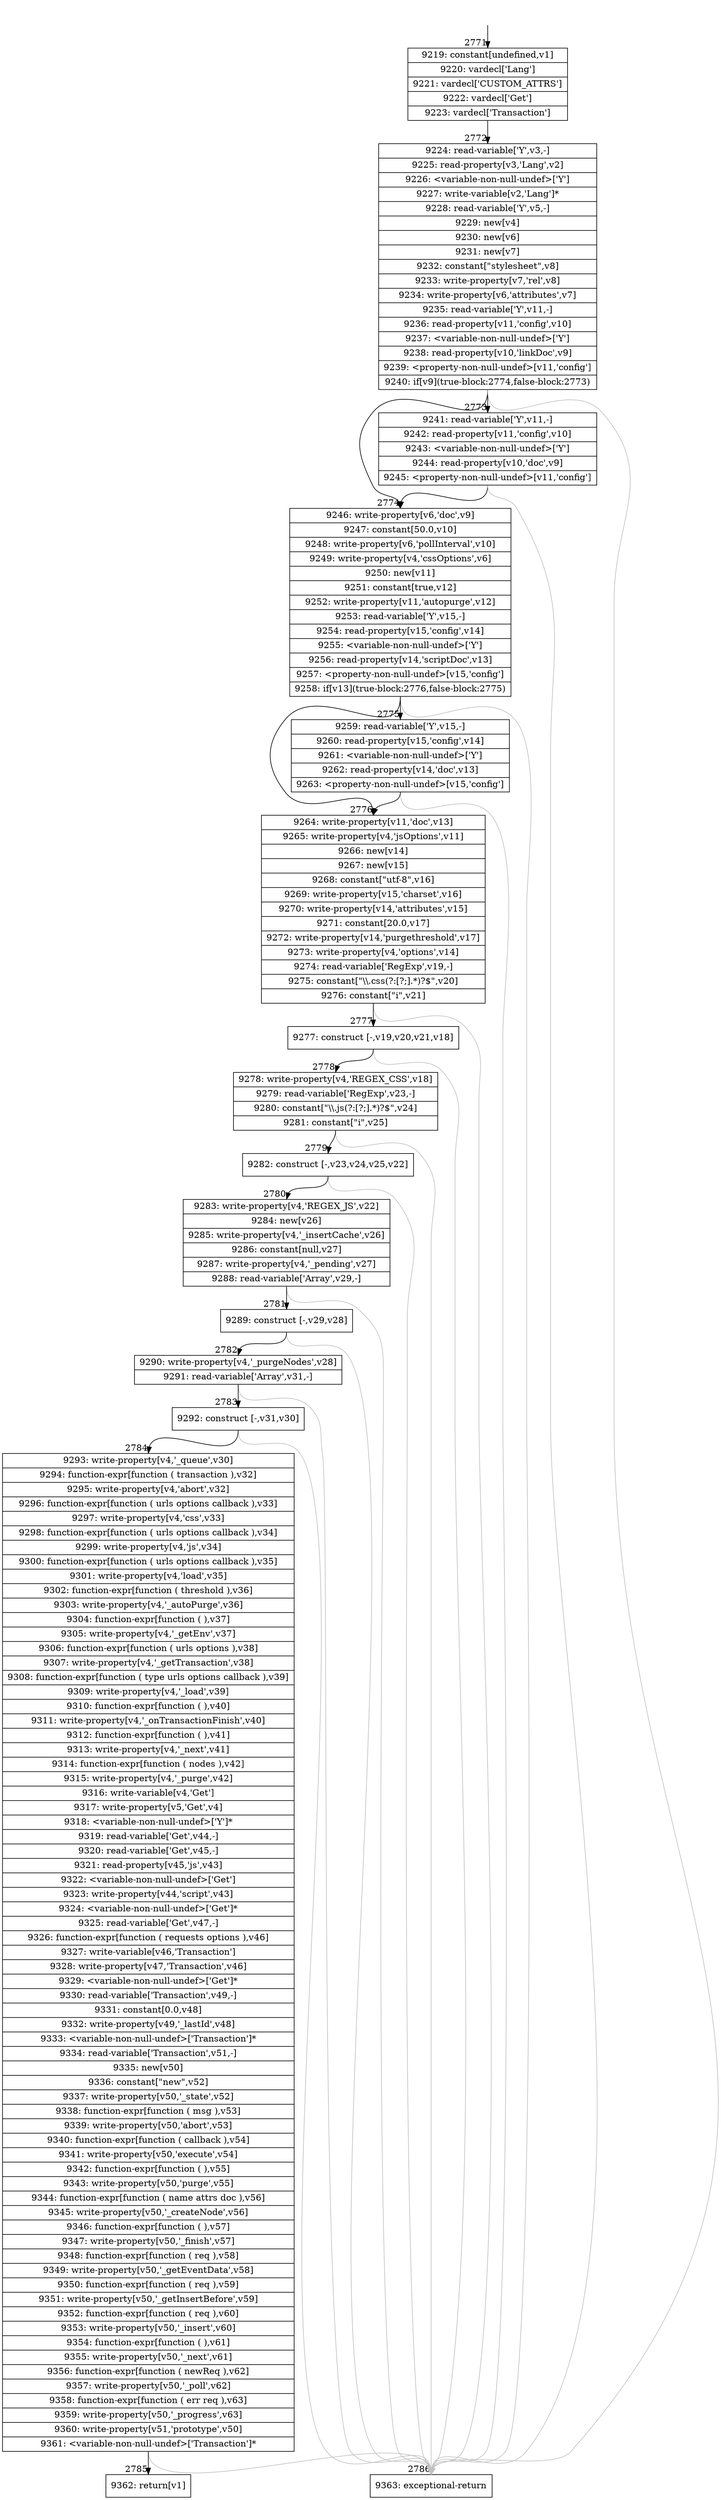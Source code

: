 digraph {
rankdir="TD"
BB_entry109[shape=none,label=""];
BB_entry109 -> BB2771 [tailport=s, headport=n, headlabel="    2771"]
BB2771 [shape=record label="{9219: constant[undefined,v1]|9220: vardecl['Lang']|9221: vardecl['CUSTOM_ATTRS']|9222: vardecl['Get']|9223: vardecl['Transaction']}" ] 
BB2771 -> BB2772 [tailport=s, headport=n, headlabel="      2772"]
BB2772 [shape=record label="{9224: read-variable['Y',v3,-]|9225: read-property[v3,'Lang',v2]|9226: \<variable-non-null-undef\>['Y']|9227: write-variable[v2,'Lang']*|9228: read-variable['Y',v5,-]|9229: new[v4]|9230: new[v6]|9231: new[v7]|9232: constant[\"stylesheet\",v8]|9233: write-property[v7,'rel',v8]|9234: write-property[v6,'attributes',v7]|9235: read-variable['Y',v11,-]|9236: read-property[v11,'config',v10]|9237: \<variable-non-null-undef\>['Y']|9238: read-property[v10,'linkDoc',v9]|9239: \<property-non-null-undef\>[v11,'config']|9240: if[v9](true-block:2774,false-block:2773)}" ] 
BB2772 -> BB2774 [tailport=s, headport=n, headlabel="      2774"]
BB2772 -> BB2773 [tailport=s, headport=n, headlabel="      2773"]
BB2772 -> BB2786 [tailport=s, headport=n, color=gray, headlabel="      2786"]
BB2773 [shape=record label="{9241: read-variable['Y',v11,-]|9242: read-property[v11,'config',v10]|9243: \<variable-non-null-undef\>['Y']|9244: read-property[v10,'doc',v9]|9245: \<property-non-null-undef\>[v11,'config']}" ] 
BB2773 -> BB2774 [tailport=s, headport=n]
BB2773 -> BB2786 [tailport=s, headport=n, color=gray]
BB2774 [shape=record label="{9246: write-property[v6,'doc',v9]|9247: constant[50.0,v10]|9248: write-property[v6,'pollInterval',v10]|9249: write-property[v4,'cssOptions',v6]|9250: new[v11]|9251: constant[true,v12]|9252: write-property[v11,'autopurge',v12]|9253: read-variable['Y',v15,-]|9254: read-property[v15,'config',v14]|9255: \<variable-non-null-undef\>['Y']|9256: read-property[v14,'scriptDoc',v13]|9257: \<property-non-null-undef\>[v15,'config']|9258: if[v13](true-block:2776,false-block:2775)}" ] 
BB2774 -> BB2776 [tailport=s, headport=n, headlabel="      2776"]
BB2774 -> BB2775 [tailport=s, headport=n, headlabel="      2775"]
BB2774 -> BB2786 [tailport=s, headport=n, color=gray]
BB2775 [shape=record label="{9259: read-variable['Y',v15,-]|9260: read-property[v15,'config',v14]|9261: \<variable-non-null-undef\>['Y']|9262: read-property[v14,'doc',v13]|9263: \<property-non-null-undef\>[v15,'config']}" ] 
BB2775 -> BB2776 [tailport=s, headport=n]
BB2775 -> BB2786 [tailport=s, headport=n, color=gray]
BB2776 [shape=record label="{9264: write-property[v11,'doc',v13]|9265: write-property[v4,'jsOptions',v11]|9266: new[v14]|9267: new[v15]|9268: constant[\"utf-8\",v16]|9269: write-property[v15,'charset',v16]|9270: write-property[v14,'attributes',v15]|9271: constant[20.0,v17]|9272: write-property[v14,'purgethreshold',v17]|9273: write-property[v4,'options',v14]|9274: read-variable['RegExp',v19,-]|9275: constant[\"\\\\.css(?:[?;].*)?$\",v20]|9276: constant[\"i\",v21]}" ] 
BB2776 -> BB2777 [tailport=s, headport=n, headlabel="      2777"]
BB2776 -> BB2786 [tailport=s, headport=n, color=gray]
BB2777 [shape=record label="{9277: construct [-,v19,v20,v21,v18]}" ] 
BB2777 -> BB2778 [tailport=s, headport=n, headlabel="      2778"]
BB2777 -> BB2786 [tailport=s, headport=n, color=gray]
BB2778 [shape=record label="{9278: write-property[v4,'REGEX_CSS',v18]|9279: read-variable['RegExp',v23,-]|9280: constant[\"\\\\.js(?:[?;].*)?$\",v24]|9281: constant[\"i\",v25]}" ] 
BB2778 -> BB2779 [tailport=s, headport=n, headlabel="      2779"]
BB2778 -> BB2786 [tailport=s, headport=n, color=gray]
BB2779 [shape=record label="{9282: construct [-,v23,v24,v25,v22]}" ] 
BB2779 -> BB2780 [tailport=s, headport=n, headlabel="      2780"]
BB2779 -> BB2786 [tailport=s, headport=n, color=gray]
BB2780 [shape=record label="{9283: write-property[v4,'REGEX_JS',v22]|9284: new[v26]|9285: write-property[v4,'_insertCache',v26]|9286: constant[null,v27]|9287: write-property[v4,'_pending',v27]|9288: read-variable['Array',v29,-]}" ] 
BB2780 -> BB2781 [tailport=s, headport=n, headlabel="      2781"]
BB2780 -> BB2786 [tailport=s, headport=n, color=gray]
BB2781 [shape=record label="{9289: construct [-,v29,v28]}" ] 
BB2781 -> BB2782 [tailport=s, headport=n, headlabel="      2782"]
BB2781 -> BB2786 [tailport=s, headport=n, color=gray]
BB2782 [shape=record label="{9290: write-property[v4,'_purgeNodes',v28]|9291: read-variable['Array',v31,-]}" ] 
BB2782 -> BB2783 [tailport=s, headport=n, headlabel="      2783"]
BB2782 -> BB2786 [tailport=s, headport=n, color=gray]
BB2783 [shape=record label="{9292: construct [-,v31,v30]}" ] 
BB2783 -> BB2784 [tailport=s, headport=n, headlabel="      2784"]
BB2783 -> BB2786 [tailport=s, headport=n, color=gray]
BB2784 [shape=record label="{9293: write-property[v4,'_queue',v30]|9294: function-expr[function ( transaction ),v32]|9295: write-property[v4,'abort',v32]|9296: function-expr[function ( urls options callback ),v33]|9297: write-property[v4,'css',v33]|9298: function-expr[function ( urls options callback ),v34]|9299: write-property[v4,'js',v34]|9300: function-expr[function ( urls options callback ),v35]|9301: write-property[v4,'load',v35]|9302: function-expr[function ( threshold ),v36]|9303: write-property[v4,'_autoPurge',v36]|9304: function-expr[function ( ),v37]|9305: write-property[v4,'_getEnv',v37]|9306: function-expr[function ( urls options ),v38]|9307: write-property[v4,'_getTransaction',v38]|9308: function-expr[function ( type urls options callback ),v39]|9309: write-property[v4,'_load',v39]|9310: function-expr[function ( ),v40]|9311: write-property[v4,'_onTransactionFinish',v40]|9312: function-expr[function ( ),v41]|9313: write-property[v4,'_next',v41]|9314: function-expr[function ( nodes ),v42]|9315: write-property[v4,'_purge',v42]|9316: write-variable[v4,'Get']|9317: write-property[v5,'Get',v4]|9318: \<variable-non-null-undef\>['Y']*|9319: read-variable['Get',v44,-]|9320: read-variable['Get',v45,-]|9321: read-property[v45,'js',v43]|9322: \<variable-non-null-undef\>['Get']|9323: write-property[v44,'script',v43]|9324: \<variable-non-null-undef\>['Get']*|9325: read-variable['Get',v47,-]|9326: function-expr[function ( requests options ),v46]|9327: write-variable[v46,'Transaction']|9328: write-property[v47,'Transaction',v46]|9329: \<variable-non-null-undef\>['Get']*|9330: read-variable['Transaction',v49,-]|9331: constant[0.0,v48]|9332: write-property[v49,'_lastId',v48]|9333: \<variable-non-null-undef\>['Transaction']*|9334: read-variable['Transaction',v51,-]|9335: new[v50]|9336: constant[\"new\",v52]|9337: write-property[v50,'_state',v52]|9338: function-expr[function ( msg ),v53]|9339: write-property[v50,'abort',v53]|9340: function-expr[function ( callback ),v54]|9341: write-property[v50,'execute',v54]|9342: function-expr[function ( ),v55]|9343: write-property[v50,'purge',v55]|9344: function-expr[function ( name attrs doc ),v56]|9345: write-property[v50,'_createNode',v56]|9346: function-expr[function ( ),v57]|9347: write-property[v50,'_finish',v57]|9348: function-expr[function ( req ),v58]|9349: write-property[v50,'_getEventData',v58]|9350: function-expr[function ( req ),v59]|9351: write-property[v50,'_getInsertBefore',v59]|9352: function-expr[function ( req ),v60]|9353: write-property[v50,'_insert',v60]|9354: function-expr[function ( ),v61]|9355: write-property[v50,'_next',v61]|9356: function-expr[function ( newReq ),v62]|9357: write-property[v50,'_poll',v62]|9358: function-expr[function ( err req ),v63]|9359: write-property[v50,'_progress',v63]|9360: write-property[v51,'prototype',v50]|9361: \<variable-non-null-undef\>['Transaction']*}" ] 
BB2784 -> BB2785 [tailport=s, headport=n, headlabel="      2785"]
BB2784 -> BB2786 [tailport=s, headport=n, color=gray]
BB2785 [shape=record label="{9362: return[v1]}" ] 
BB2786 [shape=record label="{9363: exceptional-return}" ] 
//#$~ 4835
}

